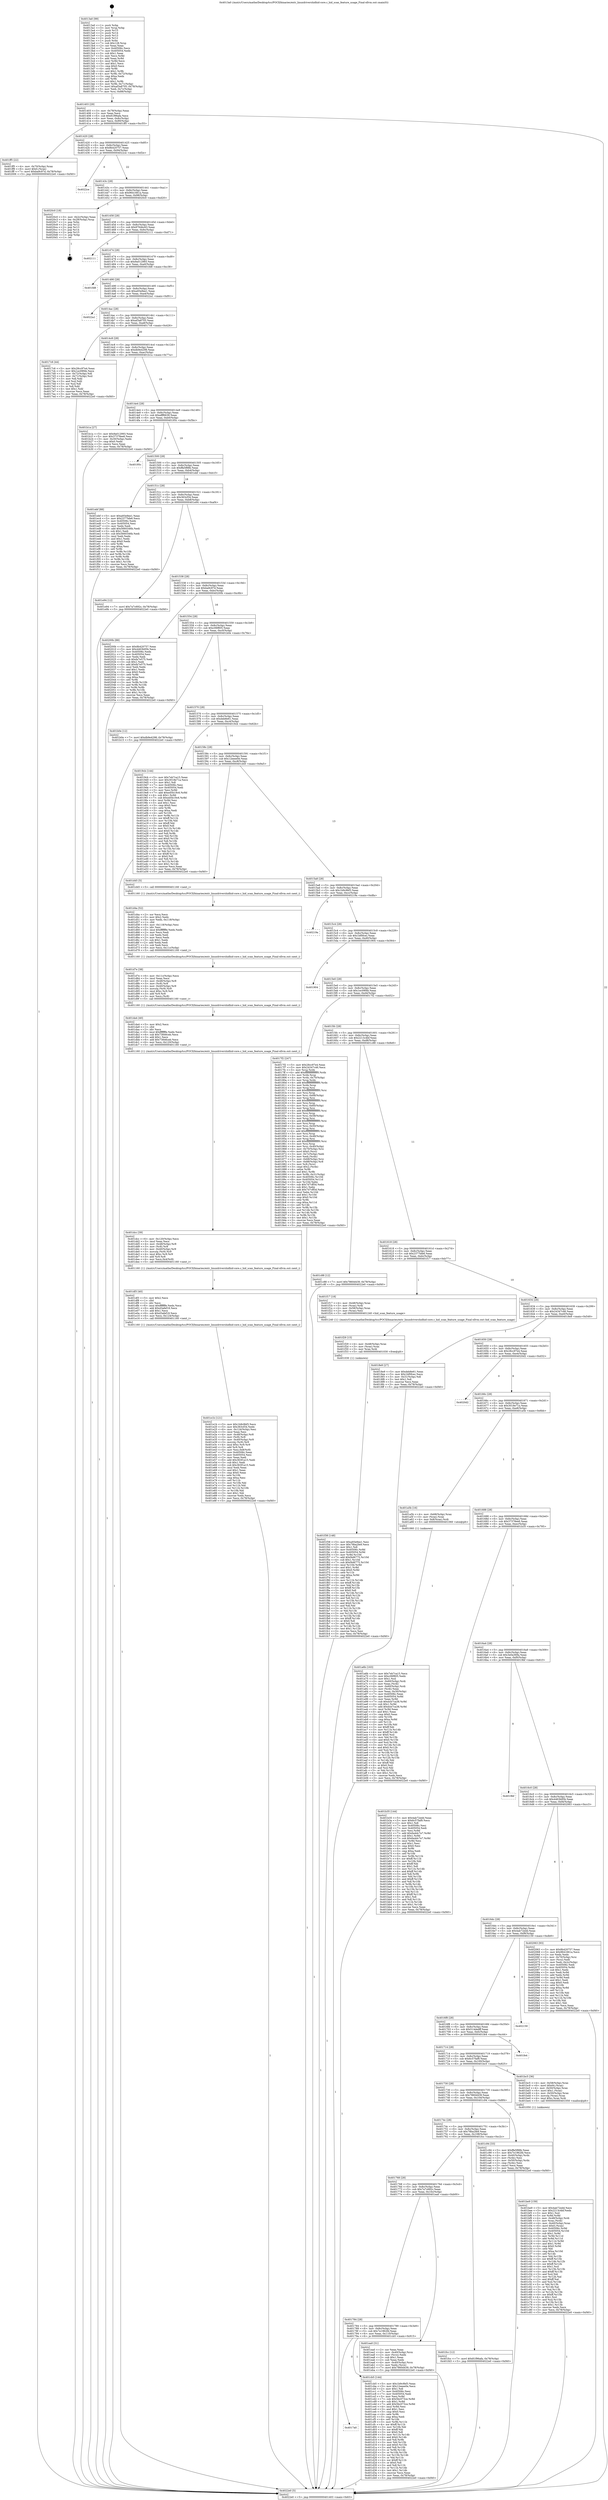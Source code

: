 digraph "0x4013a0" {
  label = "0x4013a0 (/mnt/c/Users/mathe/Desktop/tcc/POCII/binaries/extr_linuxdrivershidhid-core.c_hid_scan_feature_usage_Final-ollvm.out::main(0))"
  labelloc = "t"
  node[shape=record]

  Entry [label="",width=0.3,height=0.3,shape=circle,fillcolor=black,style=filled]
  "0x401403" [label="{
     0x401403 [29]\l
     | [instrs]\l
     &nbsp;&nbsp;0x401403 \<+3\>: mov -0x78(%rbp),%eax\l
     &nbsp;&nbsp;0x401406 \<+2\>: mov %eax,%ecx\l
     &nbsp;&nbsp;0x401408 \<+6\>: sub $0x81f96afa,%ecx\l
     &nbsp;&nbsp;0x40140e \<+6\>: mov %eax,-0x8c(%rbp)\l
     &nbsp;&nbsp;0x401414 \<+6\>: mov %ecx,-0x90(%rbp)\l
     &nbsp;&nbsp;0x40141a \<+6\>: je 0000000000401ff5 \<main+0xc55\>\l
  }"]
  "0x401ff5" [label="{
     0x401ff5 [22]\l
     | [instrs]\l
     &nbsp;&nbsp;0x401ff5 \<+4\>: mov -0x70(%rbp),%rax\l
     &nbsp;&nbsp;0x401ff9 \<+6\>: movl $0x0,(%rax)\l
     &nbsp;&nbsp;0x401fff \<+7\>: movl $0xba9c97d,-0x78(%rbp)\l
     &nbsp;&nbsp;0x402006 \<+5\>: jmp 00000000004022e0 \<main+0xf40\>\l
  }"]
  "0x401420" [label="{
     0x401420 [28]\l
     | [instrs]\l
     &nbsp;&nbsp;0x401420 \<+5\>: jmp 0000000000401425 \<main+0x85\>\l
     &nbsp;&nbsp;0x401425 \<+6\>: mov -0x8c(%rbp),%eax\l
     &nbsp;&nbsp;0x40142b \<+5\>: sub $0x8b420757,%eax\l
     &nbsp;&nbsp;0x401430 \<+6\>: mov %eax,-0x94(%rbp)\l
     &nbsp;&nbsp;0x401436 \<+6\>: je 00000000004022ce \<main+0xf2e\>\l
  }"]
  Exit [label="",width=0.3,height=0.3,shape=circle,fillcolor=black,style=filled,peripheries=2]
  "0x4022ce" [label="{
     0x4022ce\l
  }", style=dashed]
  "0x40143c" [label="{
     0x40143c [28]\l
     | [instrs]\l
     &nbsp;&nbsp;0x40143c \<+5\>: jmp 0000000000401441 \<main+0xa1\>\l
     &nbsp;&nbsp;0x401441 \<+6\>: mov -0x8c(%rbp),%eax\l
     &nbsp;&nbsp;0x401447 \<+5\>: sub $0x9641661a,%eax\l
     &nbsp;&nbsp;0x40144c \<+6\>: mov %eax,-0x98(%rbp)\l
     &nbsp;&nbsp;0x401452 \<+6\>: je 00000000004020c0 \<main+0xd20\>\l
  }"]
  "0x401f38" [label="{
     0x401f38 [148]\l
     | [instrs]\l
     &nbsp;&nbsp;0x401f38 \<+5\>: mov $0xa93e9ee1,%esi\l
     &nbsp;&nbsp;0x401f3d \<+5\>: mov $0x78ba2fe9,%ecx\l
     &nbsp;&nbsp;0x401f42 \<+2\>: mov $0x1,%dl\l
     &nbsp;&nbsp;0x401f44 \<+8\>: mov 0x40506c,%r8d\l
     &nbsp;&nbsp;0x401f4c \<+8\>: mov 0x405054,%r9d\l
     &nbsp;&nbsp;0x401f54 \<+3\>: mov %r8d,%r10d\l
     &nbsp;&nbsp;0x401f57 \<+7\>: add $0xf4d6775,%r10d\l
     &nbsp;&nbsp;0x401f5e \<+4\>: sub $0x1,%r10d\l
     &nbsp;&nbsp;0x401f62 \<+7\>: sub $0xf4d6775,%r10d\l
     &nbsp;&nbsp;0x401f69 \<+4\>: imul %r10d,%r8d\l
     &nbsp;&nbsp;0x401f6d \<+4\>: and $0x1,%r8d\l
     &nbsp;&nbsp;0x401f71 \<+4\>: cmp $0x0,%r8d\l
     &nbsp;&nbsp;0x401f75 \<+4\>: sete %r11b\l
     &nbsp;&nbsp;0x401f79 \<+4\>: cmp $0xa,%r9d\l
     &nbsp;&nbsp;0x401f7d \<+3\>: setl %bl\l
     &nbsp;&nbsp;0x401f80 \<+3\>: mov %r11b,%r14b\l
     &nbsp;&nbsp;0x401f83 \<+4\>: xor $0xff,%r14b\l
     &nbsp;&nbsp;0x401f87 \<+3\>: mov %bl,%r15b\l
     &nbsp;&nbsp;0x401f8a \<+4\>: xor $0xff,%r15b\l
     &nbsp;&nbsp;0x401f8e \<+3\>: xor $0x0,%dl\l
     &nbsp;&nbsp;0x401f91 \<+3\>: mov %r14b,%r12b\l
     &nbsp;&nbsp;0x401f94 \<+4\>: and $0x0,%r12b\l
     &nbsp;&nbsp;0x401f98 \<+3\>: and %dl,%r11b\l
     &nbsp;&nbsp;0x401f9b \<+3\>: mov %r15b,%r13b\l
     &nbsp;&nbsp;0x401f9e \<+4\>: and $0x0,%r13b\l
     &nbsp;&nbsp;0x401fa2 \<+2\>: and %dl,%bl\l
     &nbsp;&nbsp;0x401fa4 \<+3\>: or %r11b,%r12b\l
     &nbsp;&nbsp;0x401fa7 \<+3\>: or %bl,%r13b\l
     &nbsp;&nbsp;0x401faa \<+3\>: xor %r13b,%r12b\l
     &nbsp;&nbsp;0x401fad \<+3\>: or %r15b,%r14b\l
     &nbsp;&nbsp;0x401fb0 \<+4\>: xor $0xff,%r14b\l
     &nbsp;&nbsp;0x401fb4 \<+3\>: or $0x0,%dl\l
     &nbsp;&nbsp;0x401fb7 \<+3\>: and %dl,%r14b\l
     &nbsp;&nbsp;0x401fba \<+3\>: or %r14b,%r12b\l
     &nbsp;&nbsp;0x401fbd \<+4\>: test $0x1,%r12b\l
     &nbsp;&nbsp;0x401fc1 \<+3\>: cmovne %ecx,%esi\l
     &nbsp;&nbsp;0x401fc4 \<+3\>: mov %esi,-0x78(%rbp)\l
     &nbsp;&nbsp;0x401fc7 \<+5\>: jmp 00000000004022e0 \<main+0xf40\>\l
  }"]
  "0x4020c0" [label="{
     0x4020c0 [18]\l
     | [instrs]\l
     &nbsp;&nbsp;0x4020c0 \<+3\>: mov -0x2c(%rbp),%eax\l
     &nbsp;&nbsp;0x4020c3 \<+4\>: lea -0x28(%rbp),%rsp\l
     &nbsp;&nbsp;0x4020c7 \<+1\>: pop %rbx\l
     &nbsp;&nbsp;0x4020c8 \<+2\>: pop %r12\l
     &nbsp;&nbsp;0x4020ca \<+2\>: pop %r13\l
     &nbsp;&nbsp;0x4020cc \<+2\>: pop %r14\l
     &nbsp;&nbsp;0x4020ce \<+2\>: pop %r15\l
     &nbsp;&nbsp;0x4020d0 \<+1\>: pop %rbp\l
     &nbsp;&nbsp;0x4020d1 \<+1\>: ret\l
  }"]
  "0x401458" [label="{
     0x401458 [28]\l
     | [instrs]\l
     &nbsp;&nbsp;0x401458 \<+5\>: jmp 000000000040145d \<main+0xbd\>\l
     &nbsp;&nbsp;0x40145d \<+6\>: mov -0x8c(%rbp),%eax\l
     &nbsp;&nbsp;0x401463 \<+5\>: sub $0x9764bc63,%eax\l
     &nbsp;&nbsp;0x401468 \<+6\>: mov %eax,-0x9c(%rbp)\l
     &nbsp;&nbsp;0x40146e \<+6\>: je 0000000000402111 \<main+0xd71\>\l
  }"]
  "0x401f29" [label="{
     0x401f29 [15]\l
     | [instrs]\l
     &nbsp;&nbsp;0x401f29 \<+4\>: mov -0x48(%rbp),%rax\l
     &nbsp;&nbsp;0x401f2d \<+3\>: mov (%rax),%rax\l
     &nbsp;&nbsp;0x401f30 \<+3\>: mov %rax,%rdi\l
     &nbsp;&nbsp;0x401f33 \<+5\>: call 0000000000401030 \<free@plt\>\l
     | [calls]\l
     &nbsp;&nbsp;0x401030 \{1\} (unknown)\l
  }"]
  "0x402111" [label="{
     0x402111\l
  }", style=dashed]
  "0x401474" [label="{
     0x401474 [28]\l
     | [instrs]\l
     &nbsp;&nbsp;0x401474 \<+5\>: jmp 0000000000401479 \<main+0xd9\>\l
     &nbsp;&nbsp;0x401479 \<+6\>: mov -0x8c(%rbp),%eax\l
     &nbsp;&nbsp;0x40147f \<+5\>: sub $0x9a012993,%eax\l
     &nbsp;&nbsp;0x401484 \<+6\>: mov %eax,-0xa0(%rbp)\l
     &nbsp;&nbsp;0x40148a \<+6\>: je 0000000000401fd8 \<main+0xc38\>\l
  }"]
  "0x401e1b" [label="{
     0x401e1b [121]\l
     | [instrs]\l
     &nbsp;&nbsp;0x401e1b \<+5\>: mov $0x1b9c9bf3,%ecx\l
     &nbsp;&nbsp;0x401e20 \<+5\>: mov $0x363cf34,%edx\l
     &nbsp;&nbsp;0x401e25 \<+6\>: mov -0x124(%rbp),%esi\l
     &nbsp;&nbsp;0x401e2b \<+3\>: imul %eax,%esi\l
     &nbsp;&nbsp;0x401e2e \<+4\>: mov -0x48(%rbp),%r8\l
     &nbsp;&nbsp;0x401e32 \<+3\>: mov (%r8),%r8\l
     &nbsp;&nbsp;0x401e35 \<+4\>: mov -0x40(%rbp),%r9\l
     &nbsp;&nbsp;0x401e39 \<+3\>: movslq (%r9),%r9\l
     &nbsp;&nbsp;0x401e3c \<+4\>: imul $0xc,%r9,%r9\l
     &nbsp;&nbsp;0x401e40 \<+3\>: add %r9,%r8\l
     &nbsp;&nbsp;0x401e43 \<+4\>: mov %esi,0x8(%r8)\l
     &nbsp;&nbsp;0x401e47 \<+7\>: mov 0x40506c,%eax\l
     &nbsp;&nbsp;0x401e4e \<+7\>: mov 0x405054,%esi\l
     &nbsp;&nbsp;0x401e55 \<+2\>: mov %eax,%edi\l
     &nbsp;&nbsp;0x401e57 \<+6\>: add $0x363f1a15,%edi\l
     &nbsp;&nbsp;0x401e5d \<+3\>: sub $0x1,%edi\l
     &nbsp;&nbsp;0x401e60 \<+6\>: sub $0x363f1a15,%edi\l
     &nbsp;&nbsp;0x401e66 \<+3\>: imul %edi,%eax\l
     &nbsp;&nbsp;0x401e69 \<+3\>: and $0x1,%eax\l
     &nbsp;&nbsp;0x401e6c \<+3\>: cmp $0x0,%eax\l
     &nbsp;&nbsp;0x401e6f \<+4\>: sete %r10b\l
     &nbsp;&nbsp;0x401e73 \<+3\>: cmp $0xa,%esi\l
     &nbsp;&nbsp;0x401e76 \<+4\>: setl %r11b\l
     &nbsp;&nbsp;0x401e7a \<+3\>: mov %r10b,%bl\l
     &nbsp;&nbsp;0x401e7d \<+3\>: and %r11b,%bl\l
     &nbsp;&nbsp;0x401e80 \<+3\>: xor %r11b,%r10b\l
     &nbsp;&nbsp;0x401e83 \<+3\>: or %r10b,%bl\l
     &nbsp;&nbsp;0x401e86 \<+3\>: test $0x1,%bl\l
     &nbsp;&nbsp;0x401e89 \<+3\>: cmovne %edx,%ecx\l
     &nbsp;&nbsp;0x401e8c \<+3\>: mov %ecx,-0x78(%rbp)\l
     &nbsp;&nbsp;0x401e8f \<+5\>: jmp 00000000004022e0 \<main+0xf40\>\l
  }"]
  "0x401fd8" [label="{
     0x401fd8\l
  }", style=dashed]
  "0x401490" [label="{
     0x401490 [28]\l
     | [instrs]\l
     &nbsp;&nbsp;0x401490 \<+5\>: jmp 0000000000401495 \<main+0xf5\>\l
     &nbsp;&nbsp;0x401495 \<+6\>: mov -0x8c(%rbp),%eax\l
     &nbsp;&nbsp;0x40149b \<+5\>: sub $0xa93e9ee1,%eax\l
     &nbsp;&nbsp;0x4014a0 \<+6\>: mov %eax,-0xa4(%rbp)\l
     &nbsp;&nbsp;0x4014a6 \<+6\>: je 00000000004022a1 \<main+0xf01\>\l
  }"]
  "0x401df3" [label="{
     0x401df3 [40]\l
     | [instrs]\l
     &nbsp;&nbsp;0x401df3 \<+5\>: mov $0x2,%ecx\l
     &nbsp;&nbsp;0x401df8 \<+1\>: cltd\l
     &nbsp;&nbsp;0x401df9 \<+2\>: idiv %ecx\l
     &nbsp;&nbsp;0x401dfb \<+6\>: imul $0xfffffffe,%edx,%ecx\l
     &nbsp;&nbsp;0x401e01 \<+6\>: add $0xd3afef18,%ecx\l
     &nbsp;&nbsp;0x401e07 \<+3\>: add $0x1,%ecx\l
     &nbsp;&nbsp;0x401e0a \<+6\>: sub $0xd3afef18,%ecx\l
     &nbsp;&nbsp;0x401e10 \<+6\>: mov %ecx,-0x124(%rbp)\l
     &nbsp;&nbsp;0x401e16 \<+5\>: call 0000000000401160 \<next_i\>\l
     | [calls]\l
     &nbsp;&nbsp;0x401160 \{1\} (/mnt/c/Users/mathe/Desktop/tcc/POCII/binaries/extr_linuxdrivershidhid-core.c_hid_scan_feature_usage_Final-ollvm.out::next_i)\l
  }"]
  "0x4022a1" [label="{
     0x4022a1\l
  }", style=dashed]
  "0x4014ac" [label="{
     0x4014ac [28]\l
     | [instrs]\l
     &nbsp;&nbsp;0x4014ac \<+5\>: jmp 00000000004014b1 \<main+0x111\>\l
     &nbsp;&nbsp;0x4014b1 \<+6\>: mov -0x8c(%rbp),%eax\l
     &nbsp;&nbsp;0x4014b7 \<+5\>: sub $0xaf3a8705,%eax\l
     &nbsp;&nbsp;0x4014bc \<+6\>: mov %eax,-0xa8(%rbp)\l
     &nbsp;&nbsp;0x4014c2 \<+6\>: je 00000000004017c6 \<main+0x426\>\l
  }"]
  "0x401dcc" [label="{
     0x401dcc [39]\l
     | [instrs]\l
     &nbsp;&nbsp;0x401dcc \<+6\>: mov -0x120(%rbp),%ecx\l
     &nbsp;&nbsp;0x401dd2 \<+3\>: imul %eax,%ecx\l
     &nbsp;&nbsp;0x401dd5 \<+4\>: mov -0x48(%rbp),%r8\l
     &nbsp;&nbsp;0x401dd9 \<+3\>: mov (%r8),%r8\l
     &nbsp;&nbsp;0x401ddc \<+4\>: mov -0x40(%rbp),%r9\l
     &nbsp;&nbsp;0x401de0 \<+3\>: movslq (%r9),%r9\l
     &nbsp;&nbsp;0x401de3 \<+4\>: imul $0xc,%r9,%r9\l
     &nbsp;&nbsp;0x401de7 \<+3\>: add %r9,%r8\l
     &nbsp;&nbsp;0x401dea \<+4\>: mov %ecx,0x4(%r8)\l
     &nbsp;&nbsp;0x401dee \<+5\>: call 0000000000401160 \<next_i\>\l
     | [calls]\l
     &nbsp;&nbsp;0x401160 \{1\} (/mnt/c/Users/mathe/Desktop/tcc/POCII/binaries/extr_linuxdrivershidhid-core.c_hid_scan_feature_usage_Final-ollvm.out::next_i)\l
  }"]
  "0x4017c6" [label="{
     0x4017c6 [44]\l
     | [instrs]\l
     &nbsp;&nbsp;0x4017c6 \<+5\>: mov $0x28cc97e4,%eax\l
     &nbsp;&nbsp;0x4017cb \<+5\>: mov $0x1ec09f4b,%ecx\l
     &nbsp;&nbsp;0x4017d0 \<+3\>: mov -0x72(%rbp),%dl\l
     &nbsp;&nbsp;0x4017d3 \<+4\>: mov -0x71(%rbp),%sil\l
     &nbsp;&nbsp;0x4017d7 \<+3\>: mov %dl,%dil\l
     &nbsp;&nbsp;0x4017da \<+3\>: and %sil,%dil\l
     &nbsp;&nbsp;0x4017dd \<+3\>: xor %sil,%dl\l
     &nbsp;&nbsp;0x4017e0 \<+3\>: or %dl,%dil\l
     &nbsp;&nbsp;0x4017e3 \<+4\>: test $0x1,%dil\l
     &nbsp;&nbsp;0x4017e7 \<+3\>: cmovne %ecx,%eax\l
     &nbsp;&nbsp;0x4017ea \<+3\>: mov %eax,-0x78(%rbp)\l
     &nbsp;&nbsp;0x4017ed \<+5\>: jmp 00000000004022e0 \<main+0xf40\>\l
  }"]
  "0x4014c8" [label="{
     0x4014c8 [28]\l
     | [instrs]\l
     &nbsp;&nbsp;0x4014c8 \<+5\>: jmp 00000000004014cd \<main+0x12d\>\l
     &nbsp;&nbsp;0x4014cd \<+6\>: mov -0x8c(%rbp),%eax\l
     &nbsp;&nbsp;0x4014d3 \<+5\>: sub $0xdb9e4298,%eax\l
     &nbsp;&nbsp;0x4014d8 \<+6\>: mov %eax,-0xac(%rbp)\l
     &nbsp;&nbsp;0x4014de \<+6\>: je 0000000000401b1a \<main+0x77a\>\l
  }"]
  "0x4022e0" [label="{
     0x4022e0 [5]\l
     | [instrs]\l
     &nbsp;&nbsp;0x4022e0 \<+5\>: jmp 0000000000401403 \<main+0x63\>\l
  }"]
  "0x4013a0" [label="{
     0x4013a0 [99]\l
     | [instrs]\l
     &nbsp;&nbsp;0x4013a0 \<+1\>: push %rbp\l
     &nbsp;&nbsp;0x4013a1 \<+3\>: mov %rsp,%rbp\l
     &nbsp;&nbsp;0x4013a4 \<+2\>: push %r15\l
     &nbsp;&nbsp;0x4013a6 \<+2\>: push %r14\l
     &nbsp;&nbsp;0x4013a8 \<+2\>: push %r13\l
     &nbsp;&nbsp;0x4013aa \<+2\>: push %r12\l
     &nbsp;&nbsp;0x4013ac \<+1\>: push %rbx\l
     &nbsp;&nbsp;0x4013ad \<+7\>: sub $0x128,%rsp\l
     &nbsp;&nbsp;0x4013b4 \<+2\>: xor %eax,%eax\l
     &nbsp;&nbsp;0x4013b6 \<+7\>: mov 0x40506c,%ecx\l
     &nbsp;&nbsp;0x4013bd \<+7\>: mov 0x405054,%edx\l
     &nbsp;&nbsp;0x4013c4 \<+3\>: sub $0x1,%eax\l
     &nbsp;&nbsp;0x4013c7 \<+3\>: mov %ecx,%r8d\l
     &nbsp;&nbsp;0x4013ca \<+3\>: add %eax,%r8d\l
     &nbsp;&nbsp;0x4013cd \<+4\>: imul %r8d,%ecx\l
     &nbsp;&nbsp;0x4013d1 \<+3\>: and $0x1,%ecx\l
     &nbsp;&nbsp;0x4013d4 \<+3\>: cmp $0x0,%ecx\l
     &nbsp;&nbsp;0x4013d7 \<+4\>: sete %r9b\l
     &nbsp;&nbsp;0x4013db \<+4\>: and $0x1,%r9b\l
     &nbsp;&nbsp;0x4013df \<+4\>: mov %r9b,-0x72(%rbp)\l
     &nbsp;&nbsp;0x4013e3 \<+3\>: cmp $0xa,%edx\l
     &nbsp;&nbsp;0x4013e6 \<+4\>: setl %r9b\l
     &nbsp;&nbsp;0x4013ea \<+4\>: and $0x1,%r9b\l
     &nbsp;&nbsp;0x4013ee \<+4\>: mov %r9b,-0x71(%rbp)\l
     &nbsp;&nbsp;0x4013f2 \<+7\>: movl $0xaf3a8705,-0x78(%rbp)\l
     &nbsp;&nbsp;0x4013f9 \<+3\>: mov %edi,-0x7c(%rbp)\l
     &nbsp;&nbsp;0x4013fc \<+7\>: mov %rsi,-0x88(%rbp)\l
  }"]
  "0x401da4" [label="{
     0x401da4 [40]\l
     | [instrs]\l
     &nbsp;&nbsp;0x401da4 \<+5\>: mov $0x2,%ecx\l
     &nbsp;&nbsp;0x401da9 \<+1\>: cltd\l
     &nbsp;&nbsp;0x401daa \<+2\>: idiv %ecx\l
     &nbsp;&nbsp;0x401dac \<+6\>: imul $0xfffffffe,%edx,%ecx\l
     &nbsp;&nbsp;0x401db2 \<+6\>: sub $0x73846ceb,%ecx\l
     &nbsp;&nbsp;0x401db8 \<+3\>: add $0x1,%ecx\l
     &nbsp;&nbsp;0x401dbb \<+6\>: add $0x73846ceb,%ecx\l
     &nbsp;&nbsp;0x401dc1 \<+6\>: mov %ecx,-0x120(%rbp)\l
     &nbsp;&nbsp;0x401dc7 \<+5\>: call 0000000000401160 \<next_i\>\l
     | [calls]\l
     &nbsp;&nbsp;0x401160 \{1\} (/mnt/c/Users/mathe/Desktop/tcc/POCII/binaries/extr_linuxdrivershidhid-core.c_hid_scan_feature_usage_Final-ollvm.out::next_i)\l
  }"]
  "0x401b1a" [label="{
     0x401b1a [27]\l
     | [instrs]\l
     &nbsp;&nbsp;0x401b1a \<+5\>: mov $0x9a012993,%eax\l
     &nbsp;&nbsp;0x401b1f \<+5\>: mov $0x37378ee6,%ecx\l
     &nbsp;&nbsp;0x401b24 \<+3\>: mov -0x30(%rbp),%edx\l
     &nbsp;&nbsp;0x401b27 \<+3\>: cmp $0x0,%edx\l
     &nbsp;&nbsp;0x401b2a \<+3\>: cmove %ecx,%eax\l
     &nbsp;&nbsp;0x401b2d \<+3\>: mov %eax,-0x78(%rbp)\l
     &nbsp;&nbsp;0x401b30 \<+5\>: jmp 00000000004022e0 \<main+0xf40\>\l
  }"]
  "0x4014e4" [label="{
     0x4014e4 [28]\l
     | [instrs]\l
     &nbsp;&nbsp;0x4014e4 \<+5\>: jmp 00000000004014e9 \<main+0x149\>\l
     &nbsp;&nbsp;0x4014e9 \<+6\>: mov -0x8c(%rbp),%eax\l
     &nbsp;&nbsp;0x4014ef \<+5\>: sub $0xefff6639,%eax\l
     &nbsp;&nbsp;0x4014f4 \<+6\>: mov %eax,-0xb0(%rbp)\l
     &nbsp;&nbsp;0x4014fa \<+6\>: je 000000000040195c \<main+0x5bc\>\l
  }"]
  "0x401d7e" [label="{
     0x401d7e [38]\l
     | [instrs]\l
     &nbsp;&nbsp;0x401d7e \<+6\>: mov -0x11c(%rbp),%ecx\l
     &nbsp;&nbsp;0x401d84 \<+3\>: imul %eax,%ecx\l
     &nbsp;&nbsp;0x401d87 \<+4\>: mov -0x48(%rbp),%r8\l
     &nbsp;&nbsp;0x401d8b \<+3\>: mov (%r8),%r8\l
     &nbsp;&nbsp;0x401d8e \<+4\>: mov -0x40(%rbp),%r9\l
     &nbsp;&nbsp;0x401d92 \<+3\>: movslq (%r9),%r9\l
     &nbsp;&nbsp;0x401d95 \<+4\>: imul $0xc,%r9,%r9\l
     &nbsp;&nbsp;0x401d99 \<+3\>: add %r9,%r8\l
     &nbsp;&nbsp;0x401d9c \<+3\>: mov %ecx,(%r8)\l
     &nbsp;&nbsp;0x401d9f \<+5\>: call 0000000000401160 \<next_i\>\l
     | [calls]\l
     &nbsp;&nbsp;0x401160 \{1\} (/mnt/c/Users/mathe/Desktop/tcc/POCII/binaries/extr_linuxdrivershidhid-core.c_hid_scan_feature_usage_Final-ollvm.out::next_i)\l
  }"]
  "0x40195c" [label="{
     0x40195c\l
  }", style=dashed]
  "0x401500" [label="{
     0x401500 [28]\l
     | [instrs]\l
     &nbsp;&nbsp;0x401500 \<+5\>: jmp 0000000000401505 \<main+0x165\>\l
     &nbsp;&nbsp;0x401505 \<+6\>: mov -0x8c(%rbp),%eax\l
     &nbsp;&nbsp;0x40150b \<+5\>: sub $0xffa5f88b,%eax\l
     &nbsp;&nbsp;0x401510 \<+6\>: mov %eax,-0xb4(%rbp)\l
     &nbsp;&nbsp;0x401516 \<+6\>: je 0000000000401ebf \<main+0xb1f\>\l
  }"]
  "0x401d4a" [label="{
     0x401d4a [52]\l
     | [instrs]\l
     &nbsp;&nbsp;0x401d4a \<+2\>: xor %ecx,%ecx\l
     &nbsp;&nbsp;0x401d4c \<+5\>: mov $0x2,%edx\l
     &nbsp;&nbsp;0x401d51 \<+6\>: mov %edx,-0x118(%rbp)\l
     &nbsp;&nbsp;0x401d57 \<+1\>: cltd\l
     &nbsp;&nbsp;0x401d58 \<+6\>: mov -0x118(%rbp),%esi\l
     &nbsp;&nbsp;0x401d5e \<+2\>: idiv %esi\l
     &nbsp;&nbsp;0x401d60 \<+6\>: imul $0xfffffffe,%edx,%edx\l
     &nbsp;&nbsp;0x401d66 \<+2\>: mov %ecx,%edi\l
     &nbsp;&nbsp;0x401d68 \<+2\>: sub %edx,%edi\l
     &nbsp;&nbsp;0x401d6a \<+2\>: mov %ecx,%edx\l
     &nbsp;&nbsp;0x401d6c \<+3\>: sub $0x1,%edx\l
     &nbsp;&nbsp;0x401d6f \<+2\>: add %edx,%edi\l
     &nbsp;&nbsp;0x401d71 \<+2\>: sub %edi,%ecx\l
     &nbsp;&nbsp;0x401d73 \<+6\>: mov %ecx,-0x11c(%rbp)\l
     &nbsp;&nbsp;0x401d79 \<+5\>: call 0000000000401160 \<next_i\>\l
     | [calls]\l
     &nbsp;&nbsp;0x401160 \{1\} (/mnt/c/Users/mathe/Desktop/tcc/POCII/binaries/extr_linuxdrivershidhid-core.c_hid_scan_feature_usage_Final-ollvm.out::next_i)\l
  }"]
  "0x401ebf" [label="{
     0x401ebf [88]\l
     | [instrs]\l
     &nbsp;&nbsp;0x401ebf \<+5\>: mov $0xa93e9ee1,%eax\l
     &nbsp;&nbsp;0x401ec4 \<+5\>: mov $0x2377bfe6,%ecx\l
     &nbsp;&nbsp;0x401ec9 \<+7\>: mov 0x40506c,%edx\l
     &nbsp;&nbsp;0x401ed0 \<+7\>: mov 0x405054,%esi\l
     &nbsp;&nbsp;0x401ed7 \<+2\>: mov %edx,%edi\l
     &nbsp;&nbsp;0x401ed9 \<+6\>: add $0x5660346b,%edi\l
     &nbsp;&nbsp;0x401edf \<+3\>: sub $0x1,%edi\l
     &nbsp;&nbsp;0x401ee2 \<+6\>: sub $0x5660346b,%edi\l
     &nbsp;&nbsp;0x401ee8 \<+3\>: imul %edi,%edx\l
     &nbsp;&nbsp;0x401eeb \<+3\>: and $0x1,%edx\l
     &nbsp;&nbsp;0x401eee \<+3\>: cmp $0x0,%edx\l
     &nbsp;&nbsp;0x401ef1 \<+4\>: sete %r8b\l
     &nbsp;&nbsp;0x401ef5 \<+3\>: cmp $0xa,%esi\l
     &nbsp;&nbsp;0x401ef8 \<+4\>: setl %r9b\l
     &nbsp;&nbsp;0x401efc \<+3\>: mov %r8b,%r10b\l
     &nbsp;&nbsp;0x401eff \<+3\>: and %r9b,%r10b\l
     &nbsp;&nbsp;0x401f02 \<+3\>: xor %r9b,%r8b\l
     &nbsp;&nbsp;0x401f05 \<+3\>: or %r8b,%r10b\l
     &nbsp;&nbsp;0x401f08 \<+4\>: test $0x1,%r10b\l
     &nbsp;&nbsp;0x401f0c \<+3\>: cmovne %ecx,%eax\l
     &nbsp;&nbsp;0x401f0f \<+3\>: mov %eax,-0x78(%rbp)\l
     &nbsp;&nbsp;0x401f12 \<+5\>: jmp 00000000004022e0 \<main+0xf40\>\l
  }"]
  "0x40151c" [label="{
     0x40151c [28]\l
     | [instrs]\l
     &nbsp;&nbsp;0x40151c \<+5\>: jmp 0000000000401521 \<main+0x181\>\l
     &nbsp;&nbsp;0x401521 \<+6\>: mov -0x8c(%rbp),%eax\l
     &nbsp;&nbsp;0x401527 \<+5\>: sub $0x363cf34,%eax\l
     &nbsp;&nbsp;0x40152c \<+6\>: mov %eax,-0xb8(%rbp)\l
     &nbsp;&nbsp;0x401532 \<+6\>: je 0000000000401e94 \<main+0xaf4\>\l
  }"]
  "0x4017a0" [label="{
     0x4017a0\l
  }", style=dashed]
  "0x401e94" [label="{
     0x401e94 [12]\l
     | [instrs]\l
     &nbsp;&nbsp;0x401e94 \<+7\>: movl $0x7a7c692c,-0x78(%rbp)\l
     &nbsp;&nbsp;0x401e9b \<+5\>: jmp 00000000004022e0 \<main+0xf40\>\l
  }"]
  "0x401538" [label="{
     0x401538 [28]\l
     | [instrs]\l
     &nbsp;&nbsp;0x401538 \<+5\>: jmp 000000000040153d \<main+0x19d\>\l
     &nbsp;&nbsp;0x40153d \<+6\>: mov -0x8c(%rbp),%eax\l
     &nbsp;&nbsp;0x401543 \<+5\>: sub $0xba9c97d,%eax\l
     &nbsp;&nbsp;0x401548 \<+6\>: mov %eax,-0xbc(%rbp)\l
     &nbsp;&nbsp;0x40154e \<+6\>: je 000000000040200b \<main+0xc6b\>\l
  }"]
  "0x401cb5" [label="{
     0x401cb5 [144]\l
     | [instrs]\l
     &nbsp;&nbsp;0x401cb5 \<+5\>: mov $0x1b9c9bf3,%eax\l
     &nbsp;&nbsp;0x401cba \<+5\>: mov $0x12eeee0e,%ecx\l
     &nbsp;&nbsp;0x401cbf \<+2\>: mov $0x1,%dl\l
     &nbsp;&nbsp;0x401cc1 \<+7\>: mov 0x40506c,%esi\l
     &nbsp;&nbsp;0x401cc8 \<+7\>: mov 0x405054,%edi\l
     &nbsp;&nbsp;0x401ccf \<+3\>: mov %esi,%r8d\l
     &nbsp;&nbsp;0x401cd2 \<+7\>: sub $0x5bc073ce,%r8d\l
     &nbsp;&nbsp;0x401cd9 \<+4\>: sub $0x1,%r8d\l
     &nbsp;&nbsp;0x401cdd \<+7\>: add $0x5bc073ce,%r8d\l
     &nbsp;&nbsp;0x401ce4 \<+4\>: imul %r8d,%esi\l
     &nbsp;&nbsp;0x401ce8 \<+3\>: and $0x1,%esi\l
     &nbsp;&nbsp;0x401ceb \<+3\>: cmp $0x0,%esi\l
     &nbsp;&nbsp;0x401cee \<+4\>: sete %r9b\l
     &nbsp;&nbsp;0x401cf2 \<+3\>: cmp $0xa,%edi\l
     &nbsp;&nbsp;0x401cf5 \<+4\>: setl %r10b\l
     &nbsp;&nbsp;0x401cf9 \<+3\>: mov %r9b,%r11b\l
     &nbsp;&nbsp;0x401cfc \<+4\>: xor $0xff,%r11b\l
     &nbsp;&nbsp;0x401d00 \<+3\>: mov %r10b,%bl\l
     &nbsp;&nbsp;0x401d03 \<+3\>: xor $0xff,%bl\l
     &nbsp;&nbsp;0x401d06 \<+3\>: xor $0x0,%dl\l
     &nbsp;&nbsp;0x401d09 \<+3\>: mov %r11b,%r14b\l
     &nbsp;&nbsp;0x401d0c \<+4\>: and $0x0,%r14b\l
     &nbsp;&nbsp;0x401d10 \<+3\>: and %dl,%r9b\l
     &nbsp;&nbsp;0x401d13 \<+3\>: mov %bl,%r15b\l
     &nbsp;&nbsp;0x401d16 \<+4\>: and $0x0,%r15b\l
     &nbsp;&nbsp;0x401d1a \<+3\>: and %dl,%r10b\l
     &nbsp;&nbsp;0x401d1d \<+3\>: or %r9b,%r14b\l
     &nbsp;&nbsp;0x401d20 \<+3\>: or %r10b,%r15b\l
     &nbsp;&nbsp;0x401d23 \<+3\>: xor %r15b,%r14b\l
     &nbsp;&nbsp;0x401d26 \<+3\>: or %bl,%r11b\l
     &nbsp;&nbsp;0x401d29 \<+4\>: xor $0xff,%r11b\l
     &nbsp;&nbsp;0x401d2d \<+3\>: or $0x0,%dl\l
     &nbsp;&nbsp;0x401d30 \<+3\>: and %dl,%r11b\l
     &nbsp;&nbsp;0x401d33 \<+3\>: or %r11b,%r14b\l
     &nbsp;&nbsp;0x401d36 \<+4\>: test $0x1,%r14b\l
     &nbsp;&nbsp;0x401d3a \<+3\>: cmovne %ecx,%eax\l
     &nbsp;&nbsp;0x401d3d \<+3\>: mov %eax,-0x78(%rbp)\l
     &nbsp;&nbsp;0x401d40 \<+5\>: jmp 00000000004022e0 \<main+0xf40\>\l
  }"]
  "0x40200b" [label="{
     0x40200b [88]\l
     | [instrs]\l
     &nbsp;&nbsp;0x40200b \<+5\>: mov $0x8b420757,%eax\l
     &nbsp;&nbsp;0x402010 \<+5\>: mov $0x4463b95b,%ecx\l
     &nbsp;&nbsp;0x402015 \<+7\>: mov 0x40506c,%edx\l
     &nbsp;&nbsp;0x40201c \<+7\>: mov 0x405054,%esi\l
     &nbsp;&nbsp;0x402023 \<+2\>: mov %edx,%edi\l
     &nbsp;&nbsp;0x402025 \<+6\>: sub $0xfa7e575,%edi\l
     &nbsp;&nbsp;0x40202b \<+3\>: sub $0x1,%edi\l
     &nbsp;&nbsp;0x40202e \<+6\>: add $0xfa7e575,%edi\l
     &nbsp;&nbsp;0x402034 \<+3\>: imul %edi,%edx\l
     &nbsp;&nbsp;0x402037 \<+3\>: and $0x1,%edx\l
     &nbsp;&nbsp;0x40203a \<+3\>: cmp $0x0,%edx\l
     &nbsp;&nbsp;0x40203d \<+4\>: sete %r8b\l
     &nbsp;&nbsp;0x402041 \<+3\>: cmp $0xa,%esi\l
     &nbsp;&nbsp;0x402044 \<+4\>: setl %r9b\l
     &nbsp;&nbsp;0x402048 \<+3\>: mov %r8b,%r10b\l
     &nbsp;&nbsp;0x40204b \<+3\>: and %r9b,%r10b\l
     &nbsp;&nbsp;0x40204e \<+3\>: xor %r9b,%r8b\l
     &nbsp;&nbsp;0x402051 \<+3\>: or %r8b,%r10b\l
     &nbsp;&nbsp;0x402054 \<+4\>: test $0x1,%r10b\l
     &nbsp;&nbsp;0x402058 \<+3\>: cmovne %ecx,%eax\l
     &nbsp;&nbsp;0x40205b \<+3\>: mov %eax,-0x78(%rbp)\l
     &nbsp;&nbsp;0x40205e \<+5\>: jmp 00000000004022e0 \<main+0xf40\>\l
  }"]
  "0x401554" [label="{
     0x401554 [28]\l
     | [instrs]\l
     &nbsp;&nbsp;0x401554 \<+5\>: jmp 0000000000401559 \<main+0x1b9\>\l
     &nbsp;&nbsp;0x401559 \<+6\>: mov -0x8c(%rbp),%eax\l
     &nbsp;&nbsp;0x40155f \<+5\>: sub $0xc06f805,%eax\l
     &nbsp;&nbsp;0x401564 \<+6\>: mov %eax,-0xc0(%rbp)\l
     &nbsp;&nbsp;0x40156a \<+6\>: je 0000000000401b0e \<main+0x76e\>\l
  }"]
  "0x401784" [label="{
     0x401784 [28]\l
     | [instrs]\l
     &nbsp;&nbsp;0x401784 \<+5\>: jmp 0000000000401789 \<main+0x3e9\>\l
     &nbsp;&nbsp;0x401789 \<+6\>: mov -0x8c(%rbp),%eax\l
     &nbsp;&nbsp;0x40178f \<+5\>: sub $0x7e1962fd,%eax\l
     &nbsp;&nbsp;0x401794 \<+6\>: mov %eax,-0x110(%rbp)\l
     &nbsp;&nbsp;0x40179a \<+6\>: je 0000000000401cb5 \<main+0x915\>\l
  }"]
  "0x401b0e" [label="{
     0x401b0e [12]\l
     | [instrs]\l
     &nbsp;&nbsp;0x401b0e \<+7\>: movl $0xdb9e4298,-0x78(%rbp)\l
     &nbsp;&nbsp;0x401b15 \<+5\>: jmp 00000000004022e0 \<main+0xf40\>\l
  }"]
  "0x401570" [label="{
     0x401570 [28]\l
     | [instrs]\l
     &nbsp;&nbsp;0x401570 \<+5\>: jmp 0000000000401575 \<main+0x1d5\>\l
     &nbsp;&nbsp;0x401575 \<+6\>: mov -0x8c(%rbp),%eax\l
     &nbsp;&nbsp;0x40157b \<+5\>: sub $0xdeb8e61,%eax\l
     &nbsp;&nbsp;0x401580 \<+6\>: mov %eax,-0xc4(%rbp)\l
     &nbsp;&nbsp;0x401586 \<+6\>: je 00000000004019cb \<main+0x62b\>\l
  }"]
  "0x401ea0" [label="{
     0x401ea0 [31]\l
     | [instrs]\l
     &nbsp;&nbsp;0x401ea0 \<+2\>: xor %eax,%eax\l
     &nbsp;&nbsp;0x401ea2 \<+4\>: mov -0x40(%rbp),%rcx\l
     &nbsp;&nbsp;0x401ea6 \<+2\>: mov (%rcx),%edx\l
     &nbsp;&nbsp;0x401ea8 \<+3\>: sub $0x1,%eax\l
     &nbsp;&nbsp;0x401eab \<+2\>: sub %eax,%edx\l
     &nbsp;&nbsp;0x401ead \<+4\>: mov -0x40(%rbp),%rcx\l
     &nbsp;&nbsp;0x401eb1 \<+2\>: mov %edx,(%rcx)\l
     &nbsp;&nbsp;0x401eb3 \<+7\>: movl $0x7860d439,-0x78(%rbp)\l
     &nbsp;&nbsp;0x401eba \<+5\>: jmp 00000000004022e0 \<main+0xf40\>\l
  }"]
  "0x4019cb" [label="{
     0x4019cb [144]\l
     | [instrs]\l
     &nbsp;&nbsp;0x4019cb \<+5\>: mov $0x7eb7ca15,%eax\l
     &nbsp;&nbsp;0x4019d0 \<+5\>: mov $0x3018e71a,%ecx\l
     &nbsp;&nbsp;0x4019d5 \<+2\>: mov $0x1,%dl\l
     &nbsp;&nbsp;0x4019d7 \<+7\>: mov 0x40506c,%esi\l
     &nbsp;&nbsp;0x4019de \<+7\>: mov 0x405054,%edi\l
     &nbsp;&nbsp;0x4019e5 \<+3\>: mov %esi,%r8d\l
     &nbsp;&nbsp;0x4019e8 \<+7\>: add $0xed5b19c6,%r8d\l
     &nbsp;&nbsp;0x4019ef \<+4\>: sub $0x1,%r8d\l
     &nbsp;&nbsp;0x4019f3 \<+7\>: sub $0xed5b19c6,%r8d\l
     &nbsp;&nbsp;0x4019fa \<+4\>: imul %r8d,%esi\l
     &nbsp;&nbsp;0x4019fe \<+3\>: and $0x1,%esi\l
     &nbsp;&nbsp;0x401a01 \<+3\>: cmp $0x0,%esi\l
     &nbsp;&nbsp;0x401a04 \<+4\>: sete %r9b\l
     &nbsp;&nbsp;0x401a08 \<+3\>: cmp $0xa,%edi\l
     &nbsp;&nbsp;0x401a0b \<+4\>: setl %r10b\l
     &nbsp;&nbsp;0x401a0f \<+3\>: mov %r9b,%r11b\l
     &nbsp;&nbsp;0x401a12 \<+4\>: xor $0xff,%r11b\l
     &nbsp;&nbsp;0x401a16 \<+3\>: mov %r10b,%bl\l
     &nbsp;&nbsp;0x401a19 \<+3\>: xor $0xff,%bl\l
     &nbsp;&nbsp;0x401a1c \<+3\>: xor $0x0,%dl\l
     &nbsp;&nbsp;0x401a1f \<+3\>: mov %r11b,%r14b\l
     &nbsp;&nbsp;0x401a22 \<+4\>: and $0x0,%r14b\l
     &nbsp;&nbsp;0x401a26 \<+3\>: and %dl,%r9b\l
     &nbsp;&nbsp;0x401a29 \<+3\>: mov %bl,%r15b\l
     &nbsp;&nbsp;0x401a2c \<+4\>: and $0x0,%r15b\l
     &nbsp;&nbsp;0x401a30 \<+3\>: and %dl,%r10b\l
     &nbsp;&nbsp;0x401a33 \<+3\>: or %r9b,%r14b\l
     &nbsp;&nbsp;0x401a36 \<+3\>: or %r10b,%r15b\l
     &nbsp;&nbsp;0x401a39 \<+3\>: xor %r15b,%r14b\l
     &nbsp;&nbsp;0x401a3c \<+3\>: or %bl,%r11b\l
     &nbsp;&nbsp;0x401a3f \<+4\>: xor $0xff,%r11b\l
     &nbsp;&nbsp;0x401a43 \<+3\>: or $0x0,%dl\l
     &nbsp;&nbsp;0x401a46 \<+3\>: and %dl,%r11b\l
     &nbsp;&nbsp;0x401a49 \<+3\>: or %r11b,%r14b\l
     &nbsp;&nbsp;0x401a4c \<+4\>: test $0x1,%r14b\l
     &nbsp;&nbsp;0x401a50 \<+3\>: cmovne %ecx,%eax\l
     &nbsp;&nbsp;0x401a53 \<+3\>: mov %eax,-0x78(%rbp)\l
     &nbsp;&nbsp;0x401a56 \<+5\>: jmp 00000000004022e0 \<main+0xf40\>\l
  }"]
  "0x40158c" [label="{
     0x40158c [28]\l
     | [instrs]\l
     &nbsp;&nbsp;0x40158c \<+5\>: jmp 0000000000401591 \<main+0x1f1\>\l
     &nbsp;&nbsp;0x401591 \<+6\>: mov -0x8c(%rbp),%eax\l
     &nbsp;&nbsp;0x401597 \<+5\>: sub $0x12eeee0e,%eax\l
     &nbsp;&nbsp;0x40159c \<+6\>: mov %eax,-0xc8(%rbp)\l
     &nbsp;&nbsp;0x4015a2 \<+6\>: je 0000000000401d45 \<main+0x9a5\>\l
  }"]
  "0x401768" [label="{
     0x401768 [28]\l
     | [instrs]\l
     &nbsp;&nbsp;0x401768 \<+5\>: jmp 000000000040176d \<main+0x3cd\>\l
     &nbsp;&nbsp;0x40176d \<+6\>: mov -0x8c(%rbp),%eax\l
     &nbsp;&nbsp;0x401773 \<+5\>: sub $0x7a7c692c,%eax\l
     &nbsp;&nbsp;0x401778 \<+6\>: mov %eax,-0x10c(%rbp)\l
     &nbsp;&nbsp;0x40177e \<+6\>: je 0000000000401ea0 \<main+0xb00\>\l
  }"]
  "0x401d45" [label="{
     0x401d45 [5]\l
     | [instrs]\l
     &nbsp;&nbsp;0x401d45 \<+5\>: call 0000000000401160 \<next_i\>\l
     | [calls]\l
     &nbsp;&nbsp;0x401160 \{1\} (/mnt/c/Users/mathe/Desktop/tcc/POCII/binaries/extr_linuxdrivershidhid-core.c_hid_scan_feature_usage_Final-ollvm.out::next_i)\l
  }"]
  "0x4015a8" [label="{
     0x4015a8 [28]\l
     | [instrs]\l
     &nbsp;&nbsp;0x4015a8 \<+5\>: jmp 00000000004015ad \<main+0x20d\>\l
     &nbsp;&nbsp;0x4015ad \<+6\>: mov -0x8c(%rbp),%eax\l
     &nbsp;&nbsp;0x4015b3 \<+5\>: sub $0x1b9c9bf3,%eax\l
     &nbsp;&nbsp;0x4015b8 \<+6\>: mov %eax,-0xcc(%rbp)\l
     &nbsp;&nbsp;0x4015be \<+6\>: je 000000000040219a \<main+0xdfa\>\l
  }"]
  "0x401fcc" [label="{
     0x401fcc [12]\l
     | [instrs]\l
     &nbsp;&nbsp;0x401fcc \<+7\>: movl $0x81f96afa,-0x78(%rbp)\l
     &nbsp;&nbsp;0x401fd3 \<+5\>: jmp 00000000004022e0 \<main+0xf40\>\l
  }"]
  "0x40219a" [label="{
     0x40219a\l
  }", style=dashed]
  "0x4015c4" [label="{
     0x4015c4 [28]\l
     | [instrs]\l
     &nbsp;&nbsp;0x4015c4 \<+5\>: jmp 00000000004015c9 \<main+0x229\>\l
     &nbsp;&nbsp;0x4015c9 \<+6\>: mov -0x8c(%rbp),%eax\l
     &nbsp;&nbsp;0x4015cf \<+5\>: sub $0x1bf0fcec,%eax\l
     &nbsp;&nbsp;0x4015d4 \<+6\>: mov %eax,-0xd0(%rbp)\l
     &nbsp;&nbsp;0x4015da \<+6\>: je 0000000000401904 \<main+0x564\>\l
  }"]
  "0x40174c" [label="{
     0x40174c [28]\l
     | [instrs]\l
     &nbsp;&nbsp;0x40174c \<+5\>: jmp 0000000000401751 \<main+0x3b1\>\l
     &nbsp;&nbsp;0x401751 \<+6\>: mov -0x8c(%rbp),%eax\l
     &nbsp;&nbsp;0x401757 \<+5\>: sub $0x78ba2fe9,%eax\l
     &nbsp;&nbsp;0x40175c \<+6\>: mov %eax,-0x108(%rbp)\l
     &nbsp;&nbsp;0x401762 \<+6\>: je 0000000000401fcc \<main+0xc2c\>\l
  }"]
  "0x401904" [label="{
     0x401904\l
  }", style=dashed]
  "0x4015e0" [label="{
     0x4015e0 [28]\l
     | [instrs]\l
     &nbsp;&nbsp;0x4015e0 \<+5\>: jmp 00000000004015e5 \<main+0x245\>\l
     &nbsp;&nbsp;0x4015e5 \<+6\>: mov -0x8c(%rbp),%eax\l
     &nbsp;&nbsp;0x4015eb \<+5\>: sub $0x1ec09f4b,%eax\l
     &nbsp;&nbsp;0x4015f0 \<+6\>: mov %eax,-0xd4(%rbp)\l
     &nbsp;&nbsp;0x4015f6 \<+6\>: je 00000000004017f2 \<main+0x452\>\l
  }"]
  "0x401c94" [label="{
     0x401c94 [33]\l
     | [instrs]\l
     &nbsp;&nbsp;0x401c94 \<+5\>: mov $0xffa5f88b,%eax\l
     &nbsp;&nbsp;0x401c99 \<+5\>: mov $0x7e1962fd,%ecx\l
     &nbsp;&nbsp;0x401c9e \<+4\>: mov -0x40(%rbp),%rdx\l
     &nbsp;&nbsp;0x401ca2 \<+2\>: mov (%rdx),%esi\l
     &nbsp;&nbsp;0x401ca4 \<+4\>: mov -0x50(%rbp),%rdx\l
     &nbsp;&nbsp;0x401ca8 \<+2\>: cmp (%rdx),%esi\l
     &nbsp;&nbsp;0x401caa \<+3\>: cmovl %ecx,%eax\l
     &nbsp;&nbsp;0x401cad \<+3\>: mov %eax,-0x78(%rbp)\l
     &nbsp;&nbsp;0x401cb0 \<+5\>: jmp 00000000004022e0 \<main+0xf40\>\l
  }"]
  "0x4017f2" [label="{
     0x4017f2 [247]\l
     | [instrs]\l
     &nbsp;&nbsp;0x4017f2 \<+5\>: mov $0x28cc97e4,%eax\l
     &nbsp;&nbsp;0x4017f7 \<+5\>: mov $0x24347c46,%ecx\l
     &nbsp;&nbsp;0x4017fc \<+3\>: mov %rsp,%rdx\l
     &nbsp;&nbsp;0x4017ff \<+4\>: add $0xfffffffffffffff0,%rdx\l
     &nbsp;&nbsp;0x401803 \<+3\>: mov %rdx,%rsp\l
     &nbsp;&nbsp;0x401806 \<+4\>: mov %rdx,-0x70(%rbp)\l
     &nbsp;&nbsp;0x40180a \<+3\>: mov %rsp,%rdx\l
     &nbsp;&nbsp;0x40180d \<+4\>: add $0xfffffffffffffff0,%rdx\l
     &nbsp;&nbsp;0x401811 \<+3\>: mov %rdx,%rsp\l
     &nbsp;&nbsp;0x401814 \<+3\>: mov %rsp,%rsi\l
     &nbsp;&nbsp;0x401817 \<+4\>: add $0xfffffffffffffff0,%rsi\l
     &nbsp;&nbsp;0x40181b \<+3\>: mov %rsi,%rsp\l
     &nbsp;&nbsp;0x40181e \<+4\>: mov %rsi,-0x68(%rbp)\l
     &nbsp;&nbsp;0x401822 \<+3\>: mov %rsp,%rsi\l
     &nbsp;&nbsp;0x401825 \<+4\>: add $0xfffffffffffffff0,%rsi\l
     &nbsp;&nbsp;0x401829 \<+3\>: mov %rsi,%rsp\l
     &nbsp;&nbsp;0x40182c \<+4\>: mov %rsi,-0x60(%rbp)\l
     &nbsp;&nbsp;0x401830 \<+3\>: mov %rsp,%rsi\l
     &nbsp;&nbsp;0x401833 \<+4\>: add $0xfffffffffffffff0,%rsi\l
     &nbsp;&nbsp;0x401837 \<+3\>: mov %rsi,%rsp\l
     &nbsp;&nbsp;0x40183a \<+4\>: mov %rsi,-0x58(%rbp)\l
     &nbsp;&nbsp;0x40183e \<+3\>: mov %rsp,%rsi\l
     &nbsp;&nbsp;0x401841 \<+4\>: add $0xfffffffffffffff0,%rsi\l
     &nbsp;&nbsp;0x401845 \<+3\>: mov %rsi,%rsp\l
     &nbsp;&nbsp;0x401848 \<+4\>: mov %rsi,-0x50(%rbp)\l
     &nbsp;&nbsp;0x40184c \<+3\>: mov %rsp,%rsi\l
     &nbsp;&nbsp;0x40184f \<+4\>: add $0xfffffffffffffff0,%rsi\l
     &nbsp;&nbsp;0x401853 \<+3\>: mov %rsi,%rsp\l
     &nbsp;&nbsp;0x401856 \<+4\>: mov %rsi,-0x48(%rbp)\l
     &nbsp;&nbsp;0x40185a \<+3\>: mov %rsp,%rsi\l
     &nbsp;&nbsp;0x40185d \<+4\>: add $0xfffffffffffffff0,%rsi\l
     &nbsp;&nbsp;0x401861 \<+3\>: mov %rsi,%rsp\l
     &nbsp;&nbsp;0x401864 \<+4\>: mov %rsi,-0x40(%rbp)\l
     &nbsp;&nbsp;0x401868 \<+4\>: mov -0x70(%rbp),%rsi\l
     &nbsp;&nbsp;0x40186c \<+6\>: movl $0x0,(%rsi)\l
     &nbsp;&nbsp;0x401872 \<+3\>: mov -0x7c(%rbp),%edi\l
     &nbsp;&nbsp;0x401875 \<+2\>: mov %edi,(%rdx)\l
     &nbsp;&nbsp;0x401877 \<+4\>: mov -0x68(%rbp),%rsi\l
     &nbsp;&nbsp;0x40187b \<+7\>: mov -0x88(%rbp),%r8\l
     &nbsp;&nbsp;0x401882 \<+3\>: mov %r8,(%rsi)\l
     &nbsp;&nbsp;0x401885 \<+3\>: cmpl $0x2,(%rdx)\l
     &nbsp;&nbsp;0x401888 \<+4\>: setne %r9b\l
     &nbsp;&nbsp;0x40188c \<+4\>: and $0x1,%r9b\l
     &nbsp;&nbsp;0x401890 \<+4\>: mov %r9b,-0x31(%rbp)\l
     &nbsp;&nbsp;0x401894 \<+8\>: mov 0x40506c,%r10d\l
     &nbsp;&nbsp;0x40189c \<+8\>: mov 0x405054,%r11d\l
     &nbsp;&nbsp;0x4018a4 \<+3\>: mov %r10d,%ebx\l
     &nbsp;&nbsp;0x4018a7 \<+6\>: sub $0x7d7cff3d,%ebx\l
     &nbsp;&nbsp;0x4018ad \<+3\>: sub $0x1,%ebx\l
     &nbsp;&nbsp;0x4018b0 \<+6\>: add $0x7d7cff3d,%ebx\l
     &nbsp;&nbsp;0x4018b6 \<+4\>: imul %ebx,%r10d\l
     &nbsp;&nbsp;0x4018ba \<+4\>: and $0x1,%r10d\l
     &nbsp;&nbsp;0x4018be \<+4\>: cmp $0x0,%r10d\l
     &nbsp;&nbsp;0x4018c2 \<+4\>: sete %r9b\l
     &nbsp;&nbsp;0x4018c6 \<+4\>: cmp $0xa,%r11d\l
     &nbsp;&nbsp;0x4018ca \<+4\>: setl %r14b\l
     &nbsp;&nbsp;0x4018ce \<+3\>: mov %r9b,%r15b\l
     &nbsp;&nbsp;0x4018d1 \<+3\>: and %r14b,%r15b\l
     &nbsp;&nbsp;0x4018d4 \<+3\>: xor %r14b,%r9b\l
     &nbsp;&nbsp;0x4018d7 \<+3\>: or %r9b,%r15b\l
     &nbsp;&nbsp;0x4018da \<+4\>: test $0x1,%r15b\l
     &nbsp;&nbsp;0x4018de \<+3\>: cmovne %ecx,%eax\l
     &nbsp;&nbsp;0x4018e1 \<+3\>: mov %eax,-0x78(%rbp)\l
     &nbsp;&nbsp;0x4018e4 \<+5\>: jmp 00000000004022e0 \<main+0xf40\>\l
  }"]
  "0x4015fc" [label="{
     0x4015fc [28]\l
     | [instrs]\l
     &nbsp;&nbsp;0x4015fc \<+5\>: jmp 0000000000401601 \<main+0x261\>\l
     &nbsp;&nbsp;0x401601 \<+6\>: mov -0x8c(%rbp),%eax\l
     &nbsp;&nbsp;0x401607 \<+5\>: sub $0x2213c4bf,%eax\l
     &nbsp;&nbsp;0x40160c \<+6\>: mov %eax,-0xd8(%rbp)\l
     &nbsp;&nbsp;0x401612 \<+6\>: je 0000000000401c88 \<main+0x8e8\>\l
  }"]
  "0x401be9" [label="{
     0x401be9 [159]\l
     | [instrs]\l
     &nbsp;&nbsp;0x401be9 \<+5\>: mov $0x4ab72edd,%ecx\l
     &nbsp;&nbsp;0x401bee \<+5\>: mov $0x2213c4bf,%edx\l
     &nbsp;&nbsp;0x401bf3 \<+3\>: mov $0x1,%sil\l
     &nbsp;&nbsp;0x401bf6 \<+3\>: xor %r8d,%r8d\l
     &nbsp;&nbsp;0x401bf9 \<+4\>: mov -0x48(%rbp),%rdi\l
     &nbsp;&nbsp;0x401bfd \<+3\>: mov %rax,(%rdi)\l
     &nbsp;&nbsp;0x401c00 \<+4\>: mov -0x40(%rbp),%rax\l
     &nbsp;&nbsp;0x401c04 \<+6\>: movl $0x0,(%rax)\l
     &nbsp;&nbsp;0x401c0a \<+8\>: mov 0x40506c,%r9d\l
     &nbsp;&nbsp;0x401c12 \<+8\>: mov 0x405054,%r10d\l
     &nbsp;&nbsp;0x401c1a \<+4\>: sub $0x1,%r8d\l
     &nbsp;&nbsp;0x401c1e \<+3\>: mov %r9d,%r11d\l
     &nbsp;&nbsp;0x401c21 \<+3\>: add %r8d,%r11d\l
     &nbsp;&nbsp;0x401c24 \<+4\>: imul %r11d,%r9d\l
     &nbsp;&nbsp;0x401c28 \<+4\>: and $0x1,%r9d\l
     &nbsp;&nbsp;0x401c2c \<+4\>: cmp $0x0,%r9d\l
     &nbsp;&nbsp;0x401c30 \<+3\>: sete %bl\l
     &nbsp;&nbsp;0x401c33 \<+4\>: cmp $0xa,%r10d\l
     &nbsp;&nbsp;0x401c37 \<+4\>: setl %r14b\l
     &nbsp;&nbsp;0x401c3b \<+3\>: mov %bl,%r15b\l
     &nbsp;&nbsp;0x401c3e \<+4\>: xor $0xff,%r15b\l
     &nbsp;&nbsp;0x401c42 \<+3\>: mov %r14b,%r12b\l
     &nbsp;&nbsp;0x401c45 \<+4\>: xor $0xff,%r12b\l
     &nbsp;&nbsp;0x401c49 \<+4\>: xor $0x1,%sil\l
     &nbsp;&nbsp;0x401c4d \<+3\>: mov %r15b,%r13b\l
     &nbsp;&nbsp;0x401c50 \<+4\>: and $0xff,%r13b\l
     &nbsp;&nbsp;0x401c54 \<+3\>: and %sil,%bl\l
     &nbsp;&nbsp;0x401c57 \<+3\>: mov %r12b,%al\l
     &nbsp;&nbsp;0x401c5a \<+2\>: and $0xff,%al\l
     &nbsp;&nbsp;0x401c5c \<+3\>: and %sil,%r14b\l
     &nbsp;&nbsp;0x401c5f \<+3\>: or %bl,%r13b\l
     &nbsp;&nbsp;0x401c62 \<+3\>: or %r14b,%al\l
     &nbsp;&nbsp;0x401c65 \<+3\>: xor %al,%r13b\l
     &nbsp;&nbsp;0x401c68 \<+3\>: or %r12b,%r15b\l
     &nbsp;&nbsp;0x401c6b \<+4\>: xor $0xff,%r15b\l
     &nbsp;&nbsp;0x401c6f \<+4\>: or $0x1,%sil\l
     &nbsp;&nbsp;0x401c73 \<+3\>: and %sil,%r15b\l
     &nbsp;&nbsp;0x401c76 \<+3\>: or %r15b,%r13b\l
     &nbsp;&nbsp;0x401c79 \<+4\>: test $0x1,%r13b\l
     &nbsp;&nbsp;0x401c7d \<+3\>: cmovne %edx,%ecx\l
     &nbsp;&nbsp;0x401c80 \<+3\>: mov %ecx,-0x78(%rbp)\l
     &nbsp;&nbsp;0x401c83 \<+5\>: jmp 00000000004022e0 \<main+0xf40\>\l
  }"]
  "0x401730" [label="{
     0x401730 [28]\l
     | [instrs]\l
     &nbsp;&nbsp;0x401730 \<+5\>: jmp 0000000000401735 \<main+0x395\>\l
     &nbsp;&nbsp;0x401735 \<+6\>: mov -0x8c(%rbp),%eax\l
     &nbsp;&nbsp;0x40173b \<+5\>: sub $0x7860d439,%eax\l
     &nbsp;&nbsp;0x401740 \<+6\>: mov %eax,-0x104(%rbp)\l
     &nbsp;&nbsp;0x401746 \<+6\>: je 0000000000401c94 \<main+0x8f4\>\l
  }"]
  "0x401c88" [label="{
     0x401c88 [12]\l
     | [instrs]\l
     &nbsp;&nbsp;0x401c88 \<+7\>: movl $0x7860d439,-0x78(%rbp)\l
     &nbsp;&nbsp;0x401c8f \<+5\>: jmp 00000000004022e0 \<main+0xf40\>\l
  }"]
  "0x401618" [label="{
     0x401618 [28]\l
     | [instrs]\l
     &nbsp;&nbsp;0x401618 \<+5\>: jmp 000000000040161d \<main+0x27d\>\l
     &nbsp;&nbsp;0x40161d \<+6\>: mov -0x8c(%rbp),%eax\l
     &nbsp;&nbsp;0x401623 \<+5\>: sub $0x2377bfe6,%eax\l
     &nbsp;&nbsp;0x401628 \<+6\>: mov %eax,-0xdc(%rbp)\l
     &nbsp;&nbsp;0x40162e \<+6\>: je 0000000000401f17 \<main+0xb77\>\l
  }"]
  "0x401bc5" [label="{
     0x401bc5 [36]\l
     | [instrs]\l
     &nbsp;&nbsp;0x401bc5 \<+4\>: mov -0x58(%rbp),%rax\l
     &nbsp;&nbsp;0x401bc9 \<+6\>: movl $0x64,(%rax)\l
     &nbsp;&nbsp;0x401bcf \<+4\>: mov -0x50(%rbp),%rax\l
     &nbsp;&nbsp;0x401bd3 \<+6\>: movl $0x1,(%rax)\l
     &nbsp;&nbsp;0x401bd9 \<+4\>: mov -0x50(%rbp),%rax\l
     &nbsp;&nbsp;0x401bdd \<+3\>: movslq (%rax),%rax\l
     &nbsp;&nbsp;0x401be0 \<+4\>: imul $0xc,%rax,%rdi\l
     &nbsp;&nbsp;0x401be4 \<+5\>: call 0000000000401050 \<malloc@plt\>\l
     | [calls]\l
     &nbsp;&nbsp;0x401050 \{1\} (unknown)\l
  }"]
  "0x401f17" [label="{
     0x401f17 [18]\l
     | [instrs]\l
     &nbsp;&nbsp;0x401f17 \<+4\>: mov -0x48(%rbp),%rax\l
     &nbsp;&nbsp;0x401f1b \<+3\>: mov (%rax),%rdi\l
     &nbsp;&nbsp;0x401f1e \<+4\>: mov -0x58(%rbp),%rax\l
     &nbsp;&nbsp;0x401f22 \<+2\>: mov (%rax),%esi\l
     &nbsp;&nbsp;0x401f24 \<+5\>: call 0000000000401240 \<hid_scan_feature_usage\>\l
     | [calls]\l
     &nbsp;&nbsp;0x401240 \{1\} (/mnt/c/Users/mathe/Desktop/tcc/POCII/binaries/extr_linuxdrivershidhid-core.c_hid_scan_feature_usage_Final-ollvm.out::hid_scan_feature_usage)\l
  }"]
  "0x401634" [label="{
     0x401634 [28]\l
     | [instrs]\l
     &nbsp;&nbsp;0x401634 \<+5\>: jmp 0000000000401639 \<main+0x299\>\l
     &nbsp;&nbsp;0x401639 \<+6\>: mov -0x8c(%rbp),%eax\l
     &nbsp;&nbsp;0x40163f \<+5\>: sub $0x24347c46,%eax\l
     &nbsp;&nbsp;0x401644 \<+6\>: mov %eax,-0xe0(%rbp)\l
     &nbsp;&nbsp;0x40164a \<+6\>: je 00000000004018e9 \<main+0x549\>\l
  }"]
  "0x401714" [label="{
     0x401714 [28]\l
     | [instrs]\l
     &nbsp;&nbsp;0x401714 \<+5\>: jmp 0000000000401719 \<main+0x379\>\l
     &nbsp;&nbsp;0x401719 \<+6\>: mov -0x8c(%rbp),%eax\l
     &nbsp;&nbsp;0x40171f \<+5\>: sub $0x6c57faf9,%eax\l
     &nbsp;&nbsp;0x401724 \<+6\>: mov %eax,-0x100(%rbp)\l
     &nbsp;&nbsp;0x40172a \<+6\>: je 0000000000401bc5 \<main+0x825\>\l
  }"]
  "0x4018e9" [label="{
     0x4018e9 [27]\l
     | [instrs]\l
     &nbsp;&nbsp;0x4018e9 \<+5\>: mov $0xdeb8e61,%eax\l
     &nbsp;&nbsp;0x4018ee \<+5\>: mov $0x1bf0fcec,%ecx\l
     &nbsp;&nbsp;0x4018f3 \<+3\>: mov -0x31(%rbp),%dl\l
     &nbsp;&nbsp;0x4018f6 \<+3\>: test $0x1,%dl\l
     &nbsp;&nbsp;0x4018f9 \<+3\>: cmovne %ecx,%eax\l
     &nbsp;&nbsp;0x4018fc \<+3\>: mov %eax,-0x78(%rbp)\l
     &nbsp;&nbsp;0x4018ff \<+5\>: jmp 00000000004022e0 \<main+0xf40\>\l
  }"]
  "0x401650" [label="{
     0x401650 [28]\l
     | [instrs]\l
     &nbsp;&nbsp;0x401650 \<+5\>: jmp 0000000000401655 \<main+0x2b5\>\l
     &nbsp;&nbsp;0x401655 \<+6\>: mov -0x8c(%rbp),%eax\l
     &nbsp;&nbsp;0x40165b \<+5\>: sub $0x28cc97e4,%eax\l
     &nbsp;&nbsp;0x401660 \<+6\>: mov %eax,-0xe4(%rbp)\l
     &nbsp;&nbsp;0x401666 \<+6\>: je 00000000004020d2 \<main+0xd32\>\l
  }"]
  "0x401fe4" [label="{
     0x401fe4\l
  }", style=dashed]
  "0x4020d2" [label="{
     0x4020d2\l
  }", style=dashed]
  "0x40166c" [label="{
     0x40166c [28]\l
     | [instrs]\l
     &nbsp;&nbsp;0x40166c \<+5\>: jmp 0000000000401671 \<main+0x2d1\>\l
     &nbsp;&nbsp;0x401671 \<+6\>: mov -0x8c(%rbp),%eax\l
     &nbsp;&nbsp;0x401677 \<+5\>: sub $0x3018e71a,%eax\l
     &nbsp;&nbsp;0x40167c \<+6\>: mov %eax,-0xe8(%rbp)\l
     &nbsp;&nbsp;0x401682 \<+6\>: je 0000000000401a5b \<main+0x6bb\>\l
  }"]
  "0x4016f8" [label="{
     0x4016f8 [28]\l
     | [instrs]\l
     &nbsp;&nbsp;0x4016f8 \<+5\>: jmp 00000000004016fd \<main+0x35d\>\l
     &nbsp;&nbsp;0x4016fd \<+6\>: mov -0x8c(%rbp),%eax\l
     &nbsp;&nbsp;0x401703 \<+5\>: sub $0x514dedff,%eax\l
     &nbsp;&nbsp;0x401708 \<+6\>: mov %eax,-0xfc(%rbp)\l
     &nbsp;&nbsp;0x40170e \<+6\>: je 0000000000401fe4 \<main+0xc44\>\l
  }"]
  "0x401a5b" [label="{
     0x401a5b [16]\l
     | [instrs]\l
     &nbsp;&nbsp;0x401a5b \<+4\>: mov -0x68(%rbp),%rax\l
     &nbsp;&nbsp;0x401a5f \<+3\>: mov (%rax),%rax\l
     &nbsp;&nbsp;0x401a62 \<+4\>: mov 0x8(%rax),%rdi\l
     &nbsp;&nbsp;0x401a66 \<+5\>: call 0000000000401060 \<atoi@plt\>\l
     | [calls]\l
     &nbsp;&nbsp;0x401060 \{1\} (unknown)\l
  }"]
  "0x401688" [label="{
     0x401688 [28]\l
     | [instrs]\l
     &nbsp;&nbsp;0x401688 \<+5\>: jmp 000000000040168d \<main+0x2ed\>\l
     &nbsp;&nbsp;0x40168d \<+6\>: mov -0x8c(%rbp),%eax\l
     &nbsp;&nbsp;0x401693 \<+5\>: sub $0x37378ee6,%eax\l
     &nbsp;&nbsp;0x401698 \<+6\>: mov %eax,-0xec(%rbp)\l
     &nbsp;&nbsp;0x40169e \<+6\>: je 0000000000401b35 \<main+0x795\>\l
  }"]
  "0x401a6b" [label="{
     0x401a6b [163]\l
     | [instrs]\l
     &nbsp;&nbsp;0x401a6b \<+5\>: mov $0x7eb7ca15,%ecx\l
     &nbsp;&nbsp;0x401a70 \<+5\>: mov $0xc06f805,%edx\l
     &nbsp;&nbsp;0x401a75 \<+3\>: mov $0x1,%sil\l
     &nbsp;&nbsp;0x401a78 \<+4\>: mov -0x60(%rbp),%rdi\l
     &nbsp;&nbsp;0x401a7c \<+2\>: mov %eax,(%rdi)\l
     &nbsp;&nbsp;0x401a7e \<+4\>: mov -0x60(%rbp),%rdi\l
     &nbsp;&nbsp;0x401a82 \<+2\>: mov (%rdi),%eax\l
     &nbsp;&nbsp;0x401a84 \<+3\>: mov %eax,-0x30(%rbp)\l
     &nbsp;&nbsp;0x401a87 \<+7\>: mov 0x40506c,%eax\l
     &nbsp;&nbsp;0x401a8e \<+8\>: mov 0x405054,%r8d\l
     &nbsp;&nbsp;0x401a96 \<+3\>: mov %eax,%r9d\l
     &nbsp;&nbsp;0x401a99 \<+7\>: sub $0xdcb7ca38,%r9d\l
     &nbsp;&nbsp;0x401aa0 \<+4\>: sub $0x1,%r9d\l
     &nbsp;&nbsp;0x401aa4 \<+7\>: add $0xdcb7ca38,%r9d\l
     &nbsp;&nbsp;0x401aab \<+4\>: imul %r9d,%eax\l
     &nbsp;&nbsp;0x401aaf \<+3\>: and $0x1,%eax\l
     &nbsp;&nbsp;0x401ab2 \<+3\>: cmp $0x0,%eax\l
     &nbsp;&nbsp;0x401ab5 \<+4\>: sete %r10b\l
     &nbsp;&nbsp;0x401ab9 \<+4\>: cmp $0xa,%r8d\l
     &nbsp;&nbsp;0x401abd \<+4\>: setl %r11b\l
     &nbsp;&nbsp;0x401ac1 \<+3\>: mov %r10b,%bl\l
     &nbsp;&nbsp;0x401ac4 \<+3\>: xor $0xff,%bl\l
     &nbsp;&nbsp;0x401ac7 \<+3\>: mov %r11b,%r14b\l
     &nbsp;&nbsp;0x401aca \<+4\>: xor $0xff,%r14b\l
     &nbsp;&nbsp;0x401ace \<+4\>: xor $0x0,%sil\l
     &nbsp;&nbsp;0x401ad2 \<+3\>: mov %bl,%r15b\l
     &nbsp;&nbsp;0x401ad5 \<+4\>: and $0x0,%r15b\l
     &nbsp;&nbsp;0x401ad9 \<+3\>: and %sil,%r10b\l
     &nbsp;&nbsp;0x401adc \<+3\>: mov %r14b,%r12b\l
     &nbsp;&nbsp;0x401adf \<+4\>: and $0x0,%r12b\l
     &nbsp;&nbsp;0x401ae3 \<+3\>: and %sil,%r11b\l
     &nbsp;&nbsp;0x401ae6 \<+3\>: or %r10b,%r15b\l
     &nbsp;&nbsp;0x401ae9 \<+3\>: or %r11b,%r12b\l
     &nbsp;&nbsp;0x401aec \<+3\>: xor %r12b,%r15b\l
     &nbsp;&nbsp;0x401aef \<+3\>: or %r14b,%bl\l
     &nbsp;&nbsp;0x401af2 \<+3\>: xor $0xff,%bl\l
     &nbsp;&nbsp;0x401af5 \<+4\>: or $0x0,%sil\l
     &nbsp;&nbsp;0x401af9 \<+3\>: and %sil,%bl\l
     &nbsp;&nbsp;0x401afc \<+3\>: or %bl,%r15b\l
     &nbsp;&nbsp;0x401aff \<+4\>: test $0x1,%r15b\l
     &nbsp;&nbsp;0x401b03 \<+3\>: cmovne %edx,%ecx\l
     &nbsp;&nbsp;0x401b06 \<+3\>: mov %ecx,-0x78(%rbp)\l
     &nbsp;&nbsp;0x401b09 \<+5\>: jmp 00000000004022e0 \<main+0xf40\>\l
  }"]
  "0x402159" [label="{
     0x402159\l
  }", style=dashed]
  "0x401b35" [label="{
     0x401b35 [144]\l
     | [instrs]\l
     &nbsp;&nbsp;0x401b35 \<+5\>: mov $0x4ab72edd,%eax\l
     &nbsp;&nbsp;0x401b3a \<+5\>: mov $0x6c57faf9,%ecx\l
     &nbsp;&nbsp;0x401b3f \<+2\>: mov $0x1,%dl\l
     &nbsp;&nbsp;0x401b41 \<+7\>: mov 0x40506c,%esi\l
     &nbsp;&nbsp;0x401b48 \<+7\>: mov 0x405054,%edi\l
     &nbsp;&nbsp;0x401b4f \<+3\>: mov %esi,%r8d\l
     &nbsp;&nbsp;0x401b52 \<+7\>: add $0x6a4dc7e7,%r8d\l
     &nbsp;&nbsp;0x401b59 \<+4\>: sub $0x1,%r8d\l
     &nbsp;&nbsp;0x401b5d \<+7\>: sub $0x6a4dc7e7,%r8d\l
     &nbsp;&nbsp;0x401b64 \<+4\>: imul %r8d,%esi\l
     &nbsp;&nbsp;0x401b68 \<+3\>: and $0x1,%esi\l
     &nbsp;&nbsp;0x401b6b \<+3\>: cmp $0x0,%esi\l
     &nbsp;&nbsp;0x401b6e \<+4\>: sete %r9b\l
     &nbsp;&nbsp;0x401b72 \<+3\>: cmp $0xa,%edi\l
     &nbsp;&nbsp;0x401b75 \<+4\>: setl %r10b\l
     &nbsp;&nbsp;0x401b79 \<+3\>: mov %r9b,%r11b\l
     &nbsp;&nbsp;0x401b7c \<+4\>: xor $0xff,%r11b\l
     &nbsp;&nbsp;0x401b80 \<+3\>: mov %r10b,%bl\l
     &nbsp;&nbsp;0x401b83 \<+3\>: xor $0xff,%bl\l
     &nbsp;&nbsp;0x401b86 \<+3\>: xor $0x1,%dl\l
     &nbsp;&nbsp;0x401b89 \<+3\>: mov %r11b,%r14b\l
     &nbsp;&nbsp;0x401b8c \<+4\>: and $0xff,%r14b\l
     &nbsp;&nbsp;0x401b90 \<+3\>: and %dl,%r9b\l
     &nbsp;&nbsp;0x401b93 \<+3\>: mov %bl,%r15b\l
     &nbsp;&nbsp;0x401b96 \<+4\>: and $0xff,%r15b\l
     &nbsp;&nbsp;0x401b9a \<+3\>: and %dl,%r10b\l
     &nbsp;&nbsp;0x401b9d \<+3\>: or %r9b,%r14b\l
     &nbsp;&nbsp;0x401ba0 \<+3\>: or %r10b,%r15b\l
     &nbsp;&nbsp;0x401ba3 \<+3\>: xor %r15b,%r14b\l
     &nbsp;&nbsp;0x401ba6 \<+3\>: or %bl,%r11b\l
     &nbsp;&nbsp;0x401ba9 \<+4\>: xor $0xff,%r11b\l
     &nbsp;&nbsp;0x401bad \<+3\>: or $0x1,%dl\l
     &nbsp;&nbsp;0x401bb0 \<+3\>: and %dl,%r11b\l
     &nbsp;&nbsp;0x401bb3 \<+3\>: or %r11b,%r14b\l
     &nbsp;&nbsp;0x401bb6 \<+4\>: test $0x1,%r14b\l
     &nbsp;&nbsp;0x401bba \<+3\>: cmovne %ecx,%eax\l
     &nbsp;&nbsp;0x401bbd \<+3\>: mov %eax,-0x78(%rbp)\l
     &nbsp;&nbsp;0x401bc0 \<+5\>: jmp 00000000004022e0 \<main+0xf40\>\l
  }"]
  "0x4016a4" [label="{
     0x4016a4 [28]\l
     | [instrs]\l
     &nbsp;&nbsp;0x4016a4 \<+5\>: jmp 00000000004016a9 \<main+0x309\>\l
     &nbsp;&nbsp;0x4016a9 \<+6\>: mov -0x8c(%rbp),%eax\l
     &nbsp;&nbsp;0x4016af \<+5\>: sub $0x3e0a369a,%eax\l
     &nbsp;&nbsp;0x4016b4 \<+6\>: mov %eax,-0xf0(%rbp)\l
     &nbsp;&nbsp;0x4016ba \<+6\>: je 00000000004019bf \<main+0x61f\>\l
  }"]
  "0x4016dc" [label="{
     0x4016dc [28]\l
     | [instrs]\l
     &nbsp;&nbsp;0x4016dc \<+5\>: jmp 00000000004016e1 \<main+0x341\>\l
     &nbsp;&nbsp;0x4016e1 \<+6\>: mov -0x8c(%rbp),%eax\l
     &nbsp;&nbsp;0x4016e7 \<+5\>: sub $0x4ab72edd,%eax\l
     &nbsp;&nbsp;0x4016ec \<+6\>: mov %eax,-0xf8(%rbp)\l
     &nbsp;&nbsp;0x4016f2 \<+6\>: je 0000000000402159 \<main+0xdb9\>\l
  }"]
  "0x4019bf" [label="{
     0x4019bf\l
  }", style=dashed]
  "0x4016c0" [label="{
     0x4016c0 [28]\l
     | [instrs]\l
     &nbsp;&nbsp;0x4016c0 \<+5\>: jmp 00000000004016c5 \<main+0x325\>\l
     &nbsp;&nbsp;0x4016c5 \<+6\>: mov -0x8c(%rbp),%eax\l
     &nbsp;&nbsp;0x4016cb \<+5\>: sub $0x4463b95b,%eax\l
     &nbsp;&nbsp;0x4016d0 \<+6\>: mov %eax,-0xf4(%rbp)\l
     &nbsp;&nbsp;0x4016d6 \<+6\>: je 0000000000402063 \<main+0xcc3\>\l
  }"]
  "0x402063" [label="{
     0x402063 [93]\l
     | [instrs]\l
     &nbsp;&nbsp;0x402063 \<+5\>: mov $0x8b420757,%eax\l
     &nbsp;&nbsp;0x402068 \<+5\>: mov $0x9641661a,%ecx\l
     &nbsp;&nbsp;0x40206d \<+2\>: xor %edx,%edx\l
     &nbsp;&nbsp;0x40206f \<+4\>: mov -0x70(%rbp),%rsi\l
     &nbsp;&nbsp;0x402073 \<+2\>: mov (%rsi),%edi\l
     &nbsp;&nbsp;0x402075 \<+3\>: mov %edi,-0x2c(%rbp)\l
     &nbsp;&nbsp;0x402078 \<+7\>: mov 0x40506c,%edi\l
     &nbsp;&nbsp;0x40207f \<+8\>: mov 0x405054,%r8d\l
     &nbsp;&nbsp;0x402087 \<+3\>: sub $0x1,%edx\l
     &nbsp;&nbsp;0x40208a \<+3\>: mov %edi,%r9d\l
     &nbsp;&nbsp;0x40208d \<+3\>: add %edx,%r9d\l
     &nbsp;&nbsp;0x402090 \<+4\>: imul %r9d,%edi\l
     &nbsp;&nbsp;0x402094 \<+3\>: and $0x1,%edi\l
     &nbsp;&nbsp;0x402097 \<+3\>: cmp $0x0,%edi\l
     &nbsp;&nbsp;0x40209a \<+4\>: sete %r10b\l
     &nbsp;&nbsp;0x40209e \<+4\>: cmp $0xa,%r8d\l
     &nbsp;&nbsp;0x4020a2 \<+4\>: setl %r11b\l
     &nbsp;&nbsp;0x4020a6 \<+3\>: mov %r10b,%bl\l
     &nbsp;&nbsp;0x4020a9 \<+3\>: and %r11b,%bl\l
     &nbsp;&nbsp;0x4020ac \<+3\>: xor %r11b,%r10b\l
     &nbsp;&nbsp;0x4020af \<+3\>: or %r10b,%bl\l
     &nbsp;&nbsp;0x4020b2 \<+3\>: test $0x1,%bl\l
     &nbsp;&nbsp;0x4020b5 \<+3\>: cmovne %ecx,%eax\l
     &nbsp;&nbsp;0x4020b8 \<+3\>: mov %eax,-0x78(%rbp)\l
     &nbsp;&nbsp;0x4020bb \<+5\>: jmp 00000000004022e0 \<main+0xf40\>\l
  }"]
  Entry -> "0x4013a0" [label=" 1"]
  "0x401403" -> "0x401ff5" [label=" 1"]
  "0x401403" -> "0x401420" [label=" 22"]
  "0x4020c0" -> Exit [label=" 1"]
  "0x401420" -> "0x4022ce" [label=" 0"]
  "0x401420" -> "0x40143c" [label=" 22"]
  "0x402063" -> "0x4022e0" [label=" 1"]
  "0x40143c" -> "0x4020c0" [label=" 1"]
  "0x40143c" -> "0x401458" [label=" 21"]
  "0x40200b" -> "0x4022e0" [label=" 1"]
  "0x401458" -> "0x402111" [label=" 0"]
  "0x401458" -> "0x401474" [label=" 21"]
  "0x401ff5" -> "0x4022e0" [label=" 1"]
  "0x401474" -> "0x401fd8" [label=" 0"]
  "0x401474" -> "0x401490" [label=" 21"]
  "0x401fcc" -> "0x4022e0" [label=" 1"]
  "0x401490" -> "0x4022a1" [label=" 0"]
  "0x401490" -> "0x4014ac" [label=" 21"]
  "0x401f38" -> "0x4022e0" [label=" 1"]
  "0x4014ac" -> "0x4017c6" [label=" 1"]
  "0x4014ac" -> "0x4014c8" [label=" 20"]
  "0x4017c6" -> "0x4022e0" [label=" 1"]
  "0x4013a0" -> "0x401403" [label=" 1"]
  "0x4022e0" -> "0x401403" [label=" 22"]
  "0x401f29" -> "0x401f38" [label=" 1"]
  "0x4014c8" -> "0x401b1a" [label=" 1"]
  "0x4014c8" -> "0x4014e4" [label=" 19"]
  "0x401f17" -> "0x401f29" [label=" 1"]
  "0x4014e4" -> "0x40195c" [label=" 0"]
  "0x4014e4" -> "0x401500" [label=" 19"]
  "0x401ebf" -> "0x4022e0" [label=" 1"]
  "0x401500" -> "0x401ebf" [label=" 1"]
  "0x401500" -> "0x40151c" [label=" 18"]
  "0x401ea0" -> "0x4022e0" [label=" 1"]
  "0x40151c" -> "0x401e94" [label=" 1"]
  "0x40151c" -> "0x401538" [label=" 17"]
  "0x401e94" -> "0x4022e0" [label=" 1"]
  "0x401538" -> "0x40200b" [label=" 1"]
  "0x401538" -> "0x401554" [label=" 16"]
  "0x401e1b" -> "0x4022e0" [label=" 1"]
  "0x401554" -> "0x401b0e" [label=" 1"]
  "0x401554" -> "0x401570" [label=" 15"]
  "0x401dcc" -> "0x401df3" [label=" 1"]
  "0x401570" -> "0x4019cb" [label=" 1"]
  "0x401570" -> "0x40158c" [label=" 14"]
  "0x401da4" -> "0x401dcc" [label=" 1"]
  "0x40158c" -> "0x401d45" [label=" 1"]
  "0x40158c" -> "0x4015a8" [label=" 13"]
  "0x401d4a" -> "0x401d7e" [label=" 1"]
  "0x4015a8" -> "0x40219a" [label=" 0"]
  "0x4015a8" -> "0x4015c4" [label=" 13"]
  "0x401d45" -> "0x401d4a" [label=" 1"]
  "0x4015c4" -> "0x401904" [label=" 0"]
  "0x4015c4" -> "0x4015e0" [label=" 13"]
  "0x401784" -> "0x4017a0" [label=" 0"]
  "0x4015e0" -> "0x4017f2" [label=" 1"]
  "0x4015e0" -> "0x4015fc" [label=" 12"]
  "0x401784" -> "0x401cb5" [label=" 1"]
  "0x4017f2" -> "0x4022e0" [label=" 1"]
  "0x401768" -> "0x401784" [label=" 1"]
  "0x4015fc" -> "0x401c88" [label=" 1"]
  "0x4015fc" -> "0x401618" [label=" 11"]
  "0x401768" -> "0x401ea0" [label=" 1"]
  "0x401618" -> "0x401f17" [label=" 1"]
  "0x401618" -> "0x401634" [label=" 10"]
  "0x401d7e" -> "0x401da4" [label=" 1"]
  "0x401634" -> "0x4018e9" [label=" 1"]
  "0x401634" -> "0x401650" [label=" 9"]
  "0x4018e9" -> "0x4022e0" [label=" 1"]
  "0x4019cb" -> "0x4022e0" [label=" 1"]
  "0x40174c" -> "0x401fcc" [label=" 1"]
  "0x401650" -> "0x4020d2" [label=" 0"]
  "0x401650" -> "0x40166c" [label=" 9"]
  "0x401cb5" -> "0x4022e0" [label=" 1"]
  "0x40166c" -> "0x401a5b" [label=" 1"]
  "0x40166c" -> "0x401688" [label=" 8"]
  "0x401a5b" -> "0x401a6b" [label=" 1"]
  "0x401a6b" -> "0x4022e0" [label=" 1"]
  "0x401b0e" -> "0x4022e0" [label=" 1"]
  "0x401b1a" -> "0x4022e0" [label=" 1"]
  "0x401730" -> "0x40174c" [label=" 3"]
  "0x401688" -> "0x401b35" [label=" 1"]
  "0x401688" -> "0x4016a4" [label=" 7"]
  "0x401b35" -> "0x4022e0" [label=" 1"]
  "0x401730" -> "0x401c94" [label=" 2"]
  "0x4016a4" -> "0x4019bf" [label=" 0"]
  "0x4016a4" -> "0x4016c0" [label=" 7"]
  "0x401c88" -> "0x4022e0" [label=" 1"]
  "0x4016c0" -> "0x402063" [label=" 1"]
  "0x4016c0" -> "0x4016dc" [label=" 6"]
  "0x401df3" -> "0x401e1b" [label=" 1"]
  "0x4016dc" -> "0x402159" [label=" 0"]
  "0x4016dc" -> "0x4016f8" [label=" 6"]
  "0x401c94" -> "0x4022e0" [label=" 2"]
  "0x4016f8" -> "0x401fe4" [label=" 0"]
  "0x4016f8" -> "0x401714" [label=" 6"]
  "0x40174c" -> "0x401768" [label=" 2"]
  "0x401714" -> "0x401bc5" [label=" 1"]
  "0x401714" -> "0x401730" [label=" 5"]
  "0x401bc5" -> "0x401be9" [label=" 1"]
  "0x401be9" -> "0x4022e0" [label=" 1"]
}
